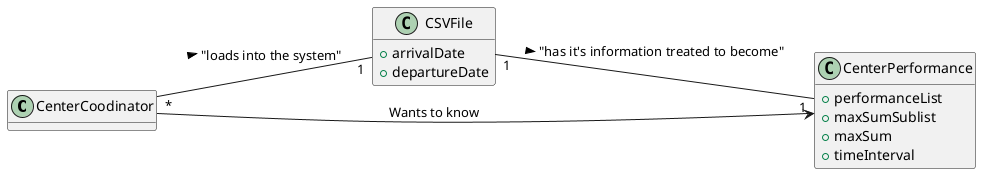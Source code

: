 @startuml
'https://plantuml.com/sequence-diagram

hide methods
left to right direction


class CenterCoodinator{}

class CSVFile{
+ arrivalDate
+departureDate
}
class CenterPerformance{
+performanceList
+maxSumSublist
+maxSum
+timeInterval
}

CenterCoodinator "*"--"1" CSVFile : "loads into the system" >
CenterCoodinator --> CenterPerformance : "Wants to know"
CSVFile "1"--"1" CenterPerformance :"has it's information treated to become" >


@enduml
